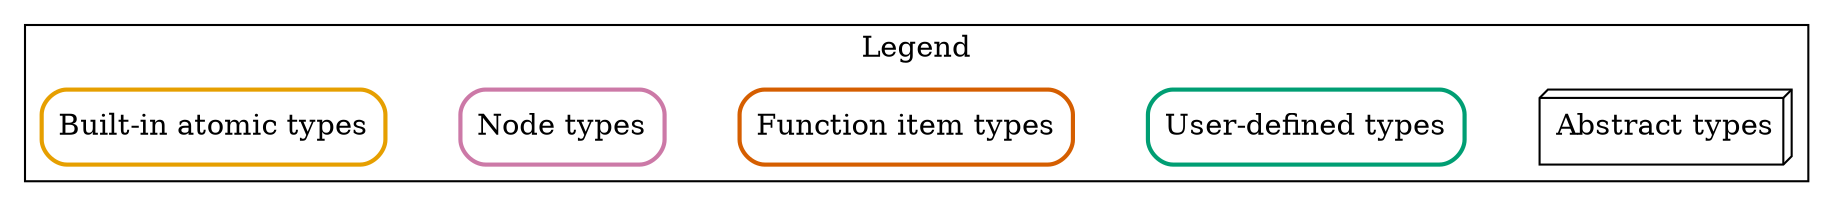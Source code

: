 digraph {
  rankdir=LR;

  subgraph cluster_legend {
    label = "Legend"
    _bat [shape="box", style="rounded",
          color="#e69f00", penwidth=2,
          label="Built-in atomic types"]
    _nod [shape="box", style="rounded",
          color="#cc79a7", penwidth=2,
          label="Node types"]
    _fit [shape="box", style="rounded",
          color="#d55e00", penwidth=2,
          label="Function item types"]
    _udt [shape="box", style="rounded",
          color="#009e73", penwidth=2,
          label="User-defined types"]
    _abt [shape="box3d",
          color="black", penwidth=1,
          label="Abstract types"]
    _bat -> _nod -> _fit -> _udt -> _abt [style=invis]
  }
}

